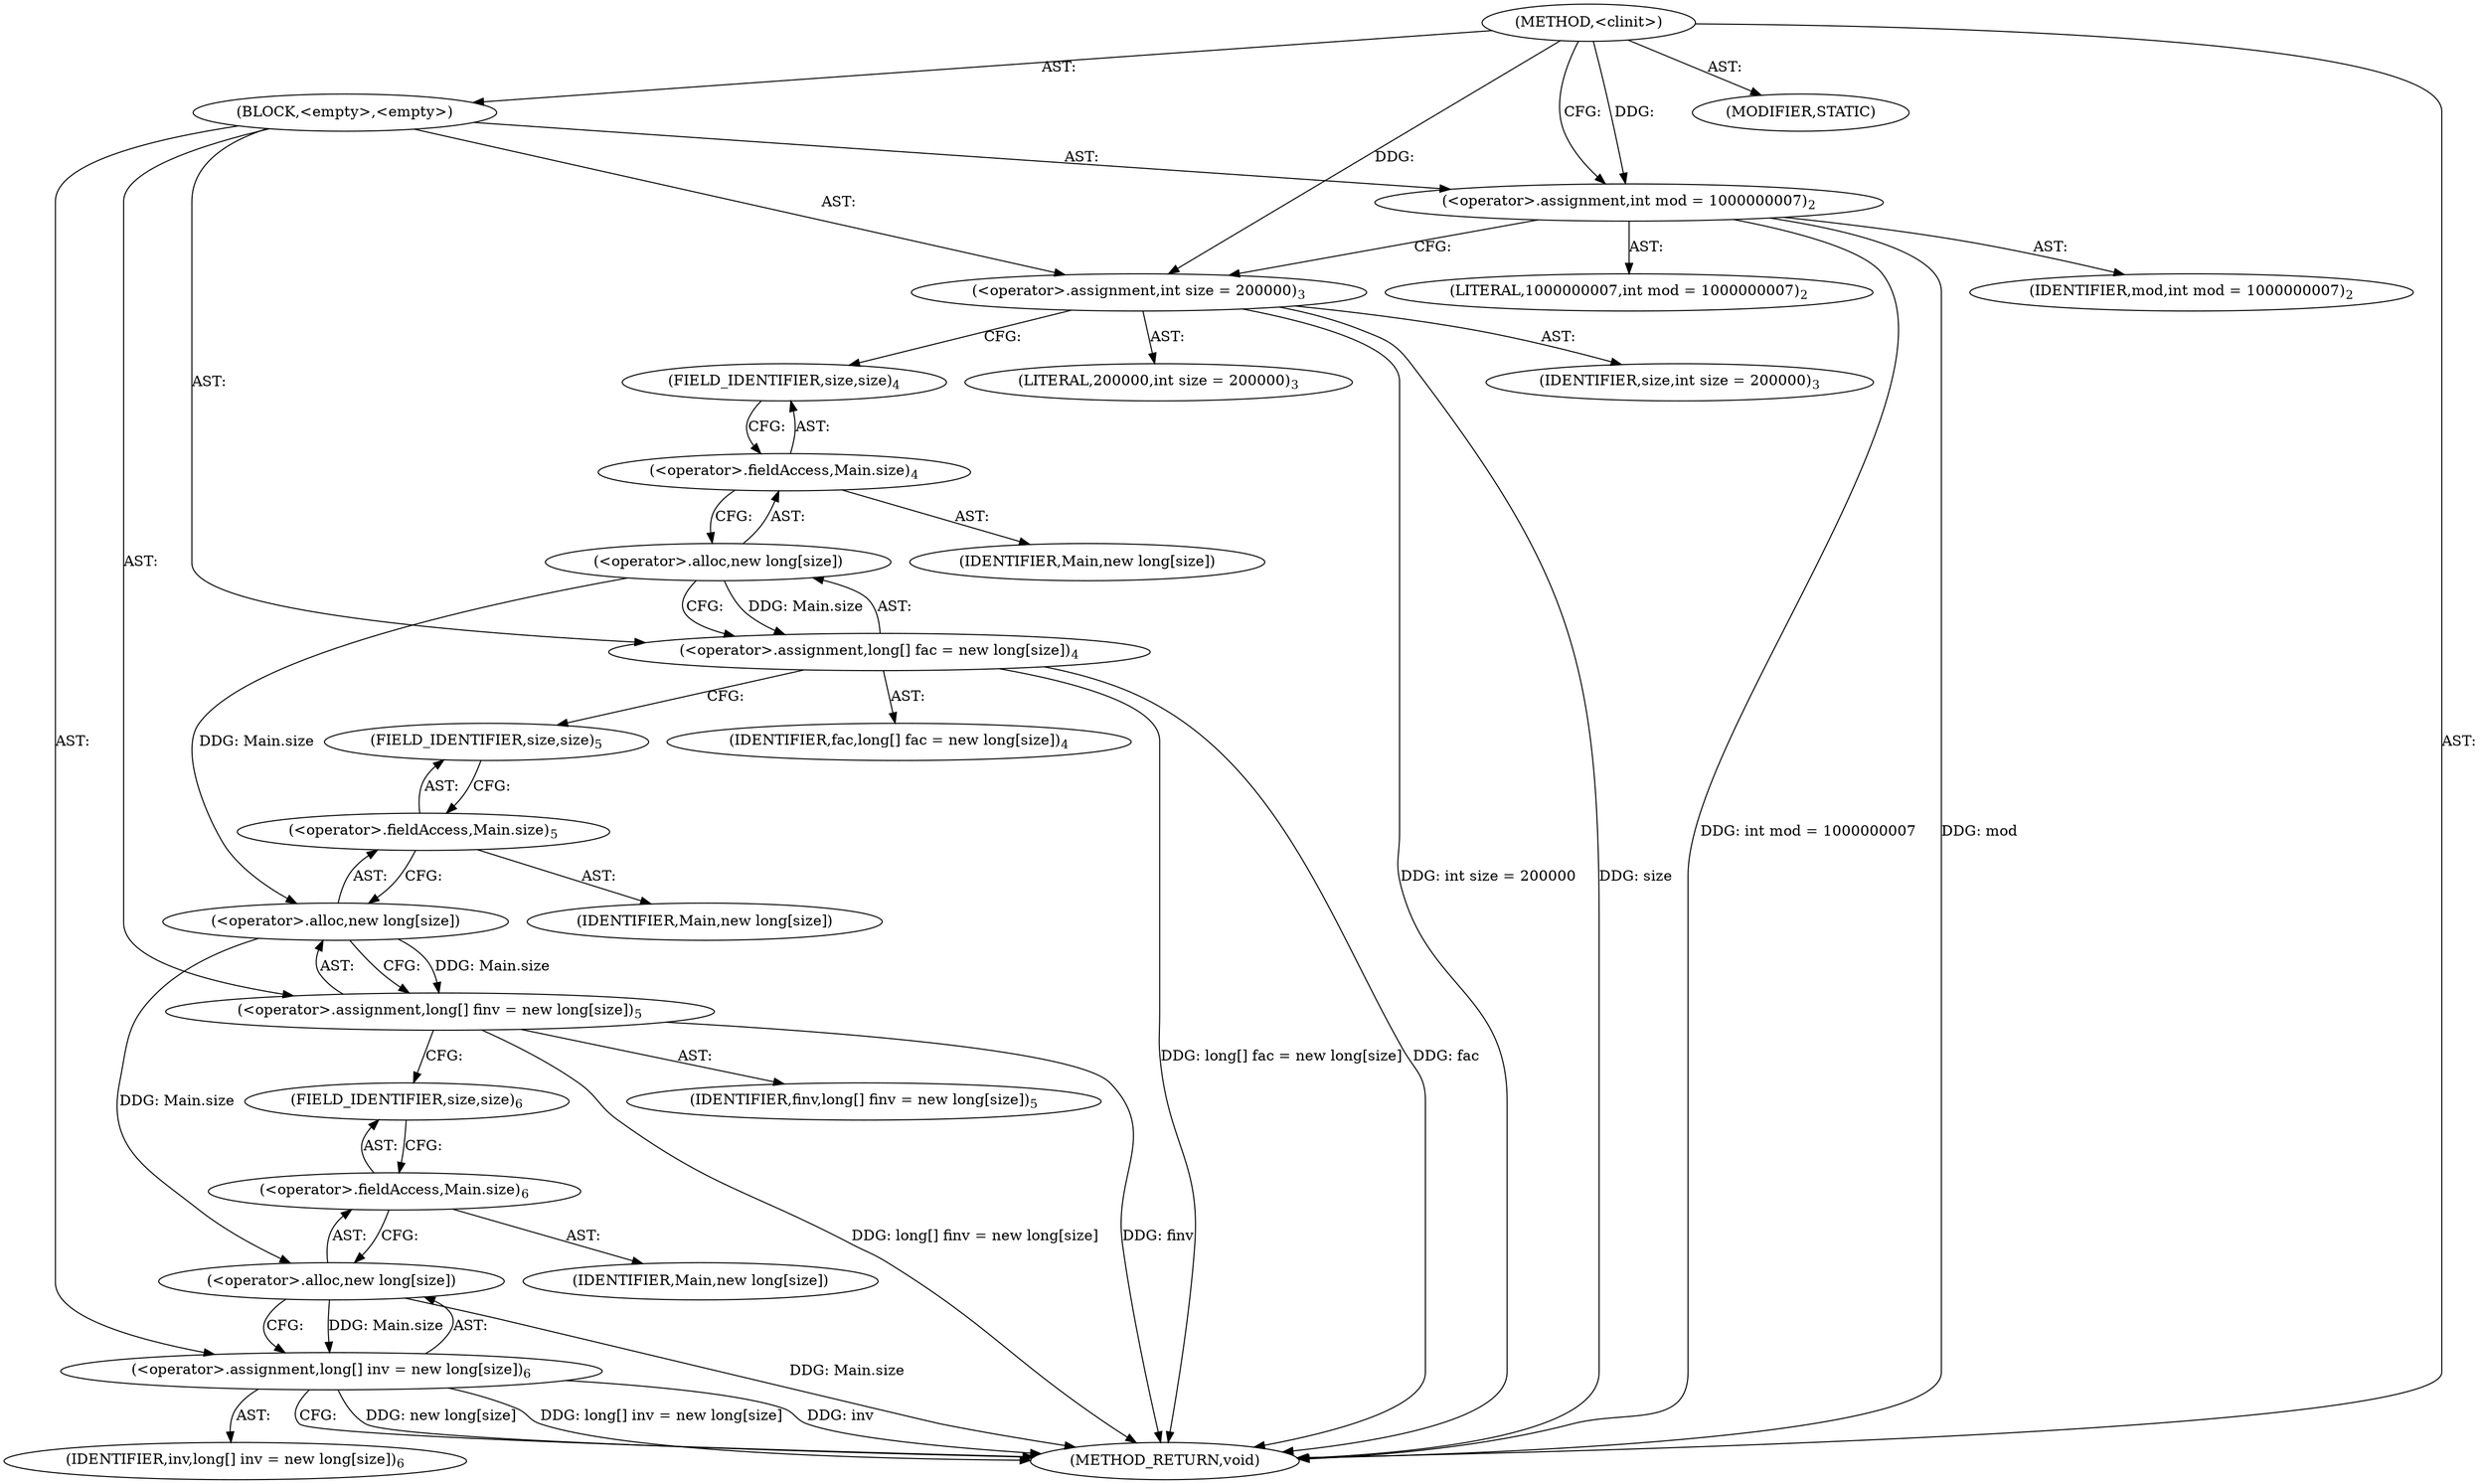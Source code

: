 digraph "&lt;clinit&gt;" {  
"354" [label = <(METHOD,&lt;clinit&gt;)> ]
"355" [label = <(BLOCK,&lt;empty&gt;,&lt;empty&gt;)> ]
"356" [label = <(&lt;operator&gt;.assignment,int mod = 1000000007)<SUB>2</SUB>> ]
"357" [label = <(IDENTIFIER,mod,int mod = 1000000007)<SUB>2</SUB>> ]
"358" [label = <(LITERAL,1000000007,int mod = 1000000007)<SUB>2</SUB>> ]
"359" [label = <(&lt;operator&gt;.assignment,int size = 200000)<SUB>3</SUB>> ]
"360" [label = <(IDENTIFIER,size,int size = 200000)<SUB>3</SUB>> ]
"361" [label = <(LITERAL,200000,int size = 200000)<SUB>3</SUB>> ]
"362" [label = <(&lt;operator&gt;.assignment,long[] fac = new long[size])<SUB>4</SUB>> ]
"363" [label = <(IDENTIFIER,fac,long[] fac = new long[size])<SUB>4</SUB>> ]
"364" [label = <(&lt;operator&gt;.alloc,new long[size])> ]
"365" [label = <(&lt;operator&gt;.fieldAccess,Main.size)<SUB>4</SUB>> ]
"366" [label = <(IDENTIFIER,Main,new long[size])> ]
"367" [label = <(FIELD_IDENTIFIER,size,size)<SUB>4</SUB>> ]
"368" [label = <(&lt;operator&gt;.assignment,long[] finv = new long[size])<SUB>5</SUB>> ]
"369" [label = <(IDENTIFIER,finv,long[] finv = new long[size])<SUB>5</SUB>> ]
"370" [label = <(&lt;operator&gt;.alloc,new long[size])> ]
"371" [label = <(&lt;operator&gt;.fieldAccess,Main.size)<SUB>5</SUB>> ]
"372" [label = <(IDENTIFIER,Main,new long[size])> ]
"373" [label = <(FIELD_IDENTIFIER,size,size)<SUB>5</SUB>> ]
"374" [label = <(&lt;operator&gt;.assignment,long[] inv = new long[size])<SUB>6</SUB>> ]
"375" [label = <(IDENTIFIER,inv,long[] inv = new long[size])<SUB>6</SUB>> ]
"376" [label = <(&lt;operator&gt;.alloc,new long[size])> ]
"377" [label = <(&lt;operator&gt;.fieldAccess,Main.size)<SUB>6</SUB>> ]
"378" [label = <(IDENTIFIER,Main,new long[size])> ]
"379" [label = <(FIELD_IDENTIFIER,size,size)<SUB>6</SUB>> ]
"380" [label = <(MODIFIER,STATIC)> ]
"381" [label = <(METHOD_RETURN,void)> ]
  "354" -> "355"  [ label = "AST: "] 
  "354" -> "380"  [ label = "AST: "] 
  "354" -> "381"  [ label = "AST: "] 
  "355" -> "356"  [ label = "AST: "] 
  "355" -> "359"  [ label = "AST: "] 
  "355" -> "362"  [ label = "AST: "] 
  "355" -> "368"  [ label = "AST: "] 
  "355" -> "374"  [ label = "AST: "] 
  "356" -> "357"  [ label = "AST: "] 
  "356" -> "358"  [ label = "AST: "] 
  "359" -> "360"  [ label = "AST: "] 
  "359" -> "361"  [ label = "AST: "] 
  "362" -> "363"  [ label = "AST: "] 
  "362" -> "364"  [ label = "AST: "] 
  "364" -> "365"  [ label = "AST: "] 
  "365" -> "366"  [ label = "AST: "] 
  "365" -> "367"  [ label = "AST: "] 
  "368" -> "369"  [ label = "AST: "] 
  "368" -> "370"  [ label = "AST: "] 
  "370" -> "371"  [ label = "AST: "] 
  "371" -> "372"  [ label = "AST: "] 
  "371" -> "373"  [ label = "AST: "] 
  "374" -> "375"  [ label = "AST: "] 
  "374" -> "376"  [ label = "AST: "] 
  "376" -> "377"  [ label = "AST: "] 
  "377" -> "378"  [ label = "AST: "] 
  "377" -> "379"  [ label = "AST: "] 
  "356" -> "359"  [ label = "CFG: "] 
  "359" -> "367"  [ label = "CFG: "] 
  "362" -> "373"  [ label = "CFG: "] 
  "368" -> "379"  [ label = "CFG: "] 
  "374" -> "381"  [ label = "CFG: "] 
  "364" -> "362"  [ label = "CFG: "] 
  "370" -> "368"  [ label = "CFG: "] 
  "376" -> "374"  [ label = "CFG: "] 
  "365" -> "364"  [ label = "CFG: "] 
  "371" -> "370"  [ label = "CFG: "] 
  "377" -> "376"  [ label = "CFG: "] 
  "367" -> "365"  [ label = "CFG: "] 
  "373" -> "371"  [ label = "CFG: "] 
  "379" -> "377"  [ label = "CFG: "] 
  "354" -> "356"  [ label = "CFG: "] 
  "356" -> "381"  [ label = "DDG: int mod = 1000000007"] 
  "359" -> "381"  [ label = "DDG: int size = 200000"] 
  "362" -> "381"  [ label = "DDG: long[] fac = new long[size]"] 
  "368" -> "381"  [ label = "DDG: long[] finv = new long[size]"] 
  "376" -> "381"  [ label = "DDG: Main.size"] 
  "374" -> "381"  [ label = "DDG: new long[size]"] 
  "374" -> "381"  [ label = "DDG: long[] inv = new long[size]"] 
  "356" -> "381"  [ label = "DDG: mod"] 
  "374" -> "381"  [ label = "DDG: inv"] 
  "359" -> "381"  [ label = "DDG: size"] 
  "362" -> "381"  [ label = "DDG: fac"] 
  "368" -> "381"  [ label = "DDG: finv"] 
  "354" -> "356"  [ label = "DDG: "] 
  "354" -> "359"  [ label = "DDG: "] 
  "364" -> "362"  [ label = "DDG: Main.size"] 
  "370" -> "368"  [ label = "DDG: Main.size"] 
  "376" -> "374"  [ label = "DDG: Main.size"] 
  "364" -> "370"  [ label = "DDG: Main.size"] 
  "370" -> "376"  [ label = "DDG: Main.size"] 
}
